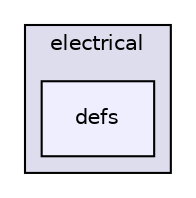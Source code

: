 digraph "electrical/defs" {
  compound=true
  node [ fontsize="10", fontname="Helvetica"];
  edge [ labelfontsize="10", labelfontname="Helvetica"];
  subgraph clusterdir_c2bce7fd3ac825e037eff860c2292573 {
    graph [ bgcolor="#ddddee", pencolor="black", label="electrical" fontname="Helvetica", fontsize="10", URL="dir_c2bce7fd3ac825e037eff860c2292573.html"]
  dir_01d37133f6a0b4a3b88c5ce912ad5c15 [shape=box, label="defs", style="filled", fillcolor="#eeeeff", pencolor="black", URL="dir_01d37133f6a0b4a3b88c5ce912ad5c15.html"];
  }
}
